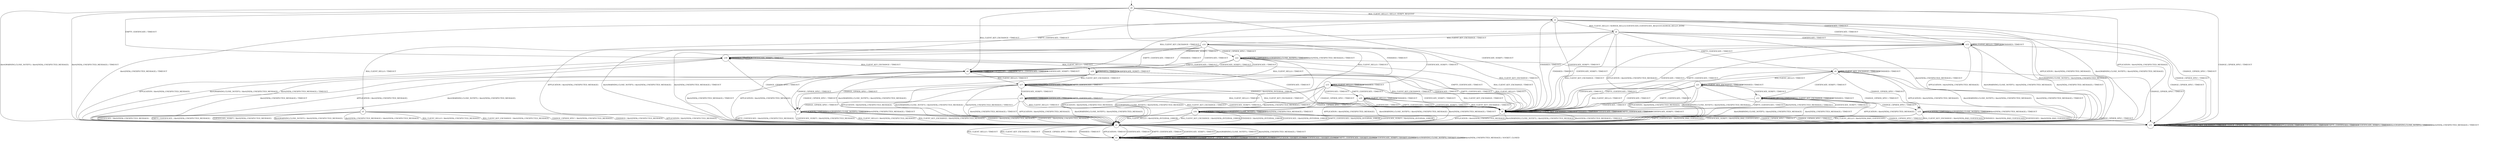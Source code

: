 digraph g {

	s0 [shape="circle" label="s0"];
	s1 [shape="circle" label="s1"];
	s2 [shape="circle" label="s2"];
	s3 [shape="circle" label="s3"];
	s4 [shape="circle" label="s4"];
	s5 [shape="circle" label="s5"];
	s6 [shape="circle" label="s6"];
	s7 [shape="circle" label="s7"];
	s8 [shape="circle" label="s8"];
	s9 [shape="circle" label="s9"];
	s10 [shape="circle" label="s10"];
	s11 [shape="circle" label="s11"];
	s12 [shape="circle" label="s12"];
	s13 [shape="circle" label="s13"];
	s14 [shape="circle" label="s14"];
	s15 [shape="circle" label="s15"];
	s16 [shape="circle" label="s16"];
	s17 [shape="circle" label="s17"];
	s18 [shape="circle" label="s18"];
	s19 [shape="circle" label="s19"];
	s20 [shape="circle" label="s20"];
	s21 [shape="circle" label="s21"];
	s22 [shape="circle" label="s22"];
	s23 [shape="circle" label="s23"];
	s0 -> s2 [label="RSA_CLIENT_HELLO / HELLO_VERIFY_REQUEST"];
	s0 -> s6 [label="RSA_CLIENT_KEY_EXCHANGE / TIMEOUT"];
	s0 -> s11 [label="CHANGE_CIPHER_SPEC / TIMEOUT"];
	s0 -> s8 [label="FINISHED / TIMEOUT"];
	s0 -> s1 [label="APPLICATION / Alert(FATAL,UNEXPECTED_MESSAGE)"];
	s0 -> s13 [label="CERTIFICATE / TIMEOUT"];
	s0 -> s18 [label="EMPTY_CERTIFICATE / TIMEOUT"];
	s0 -> s8 [label="CERTIFICATE_VERIFY / TIMEOUT"];
	s0 -> s1 [label="Alert(WARNING,CLOSE_NOTIFY) / Alert(FATAL,UNEXPECTED_MESSAGE)"];
	s0 -> s1 [label="Alert(FATAL,UNEXPECTED_MESSAGE) / TIMEOUT"];
	s1 -> s3 [label="RSA_CLIENT_HELLO / TIMEOUT"];
	s1 -> s3 [label="RSA_CLIENT_KEY_EXCHANGE / TIMEOUT"];
	s1 -> s3 [label="CHANGE_CIPHER_SPEC / TIMEOUT"];
	s1 -> s3 [label="FINISHED / TIMEOUT"];
	s1 -> s3 [label="APPLICATION / TIMEOUT"];
	s1 -> s3 [label="CERTIFICATE / TIMEOUT"];
	s1 -> s3 [label="EMPTY_CERTIFICATE / TIMEOUT"];
	s1 -> s3 [label="CERTIFICATE_VERIFY / TIMEOUT"];
	s1 -> s3 [label="Alert(WARNING,CLOSE_NOTIFY) / TIMEOUT"];
	s1 -> s3 [label="Alert(FATAL,UNEXPECTED_MESSAGE) / TIMEOUT"];
	s2 -> s4 [label="RSA_CLIENT_HELLO / SERVER_HELLO,CERTIFICATE,CERTIFICATE_REQUEST,SERVER_HELLO_DONE"];
	s2 -> s6 [label="RSA_CLIENT_KEY_EXCHANGE / TIMEOUT"];
	s2 -> s11 [label="CHANGE_CIPHER_SPEC / TIMEOUT"];
	s2 -> s8 [label="FINISHED / TIMEOUT"];
	s2 -> s1 [label="APPLICATION / Alert(FATAL,UNEXPECTED_MESSAGE)"];
	s2 -> s13 [label="CERTIFICATE / TIMEOUT"];
	s2 -> s18 [label="EMPTY_CERTIFICATE / TIMEOUT"];
	s2 -> s8 [label="CERTIFICATE_VERIFY / TIMEOUT"];
	s2 -> s1 [label="Alert(WARNING,CLOSE_NOTIFY) / Alert(FATAL,UNEXPECTED_MESSAGE)"];
	s2 -> s1 [label="Alert(FATAL,UNEXPECTED_MESSAGE) / TIMEOUT"];
	s3 -> s3 [label="RSA_CLIENT_HELLO / SOCKET_CLOSED"];
	s3 -> s3 [label="RSA_CLIENT_KEY_EXCHANGE / SOCKET_CLOSED"];
	s3 -> s3 [label="CHANGE_CIPHER_SPEC / SOCKET_CLOSED"];
	s3 -> s3 [label="FINISHED / SOCKET_CLOSED"];
	s3 -> s3 [label="APPLICATION / SOCKET_CLOSED"];
	s3 -> s3 [label="CERTIFICATE / SOCKET_CLOSED"];
	s3 -> s3 [label="EMPTY_CERTIFICATE / SOCKET_CLOSED"];
	s3 -> s3 [label="CERTIFICATE_VERIFY / SOCKET_CLOSED"];
	s3 -> s3 [label="Alert(WARNING,CLOSE_NOTIFY) / SOCKET_CLOSED"];
	s3 -> s3 [label="Alert(FATAL,UNEXPECTED_MESSAGE) / SOCKET_CLOSED"];
	s4 -> s5 [label="RSA_CLIENT_HELLO / TIMEOUT"];
	s4 -> s14 [label="RSA_CLIENT_KEY_EXCHANGE / TIMEOUT"];
	s4 -> s11 [label="CHANGE_CIPHER_SPEC / TIMEOUT"];
	s4 -> s8 [label="FINISHED / TIMEOUT"];
	s4 -> s1 [label="APPLICATION / Alert(FATAL,UNEXPECTED_MESSAGE)"];
	s4 -> s13 [label="CERTIFICATE / TIMEOUT"];
	s4 -> s9 [label="EMPTY_CERTIFICATE / TIMEOUT"];
	s4 -> s8 [label="CERTIFICATE_VERIFY / TIMEOUT"];
	s4 -> s1 [label="Alert(WARNING,CLOSE_NOTIFY) / Alert(FATAL,UNEXPECTED_MESSAGE)"];
	s4 -> s1 [label="Alert(FATAL,UNEXPECTED_MESSAGE) / TIMEOUT"];
	s5 -> s1 [label="RSA_CLIENT_HELLO / Alert(FATAL,UNEXPECTED_MESSAGE)"];
	s5 -> s1 [label="RSA_CLIENT_KEY_EXCHANGE / Alert(FATAL,UNEXPECTED_MESSAGE)"];
	s5 -> s1 [label="CHANGE_CIPHER_SPEC / Alert(FATAL,UNEXPECTED_MESSAGE)"];
	s5 -> s1 [label="FINISHED / Alert(FATAL,UNEXPECTED_MESSAGE)"];
	s5 -> s1 [label="APPLICATION / Alert(FATAL,UNEXPECTED_MESSAGE)"];
	s5 -> s1 [label="CERTIFICATE / Alert(FATAL,UNEXPECTED_MESSAGE)"];
	s5 -> s1 [label="EMPTY_CERTIFICATE / Alert(FATAL,UNEXPECTED_MESSAGE)"];
	s5 -> s1 [label="CERTIFICATE_VERIFY / Alert(FATAL,UNEXPECTED_MESSAGE)"];
	s5 -> s1 [label="Alert(WARNING,CLOSE_NOTIFY) / Alert(FATAL,UNEXPECTED_MESSAGE)"];
	s5 -> s1 [label="Alert(FATAL,UNEXPECTED_MESSAGE) / Alert(FATAL,UNEXPECTED_MESSAGE)"];
	s6 -> s17 [label="RSA_CLIENT_HELLO / TIMEOUT"];
	s6 -> s8 [label="RSA_CLIENT_KEY_EXCHANGE / TIMEOUT"];
	s6 -> s7 [label="CHANGE_CIPHER_SPEC / TIMEOUT"];
	s6 -> s6 [label="FINISHED / TIMEOUT"];
	s6 -> s1 [label="APPLICATION / Alert(FATAL,UNEXPECTED_MESSAGE)"];
	s6 -> s6 [label="CERTIFICATE / TIMEOUT"];
	s6 -> s6 [label="EMPTY_CERTIFICATE / TIMEOUT"];
	s6 -> s6 [label="CERTIFICATE_VERIFY / TIMEOUT"];
	s6 -> s1 [label="Alert(WARNING,CLOSE_NOTIFY) / Alert(FATAL,UNEXPECTED_MESSAGE)"];
	s6 -> s1 [label="Alert(FATAL,UNEXPECTED_MESSAGE) / TIMEOUT"];
	s7 -> s1 [label="RSA_CLIENT_HELLO / Alert(FATAL,UNEXPECTED_MESSAGE)"];
	s7 -> s1 [label="RSA_CLIENT_KEY_EXCHANGE / Alert(FATAL,UNEXPECTED_MESSAGE)"];
	s7 -> s11 [label="CHANGE_CIPHER_SPEC / TIMEOUT"];
	s7 -> s1 [label="FINISHED / Alert(FATAL,UNEXPECTED_MESSAGE)"];
	s7 -> s7 [label="APPLICATION / TIMEOUT"];
	s7 -> s1 [label="CERTIFICATE / Alert(FATAL,UNEXPECTED_MESSAGE)"];
	s7 -> s1 [label="EMPTY_CERTIFICATE / Alert(FATAL,UNEXPECTED_MESSAGE)"];
	s7 -> s1 [label="CERTIFICATE_VERIFY / Alert(FATAL,UNEXPECTED_MESSAGE)"];
	s7 -> s7 [label="Alert(WARNING,CLOSE_NOTIFY) / TIMEOUT"];
	s7 -> s7 [label="Alert(FATAL,UNEXPECTED_MESSAGE) / TIMEOUT"];
	s8 -> s8 [label="RSA_CLIENT_HELLO / TIMEOUT"];
	s8 -> s8 [label="RSA_CLIENT_KEY_EXCHANGE / TIMEOUT"];
	s8 -> s11 [label="CHANGE_CIPHER_SPEC / TIMEOUT"];
	s8 -> s8 [label="FINISHED / TIMEOUT"];
	s8 -> s1 [label="APPLICATION / Alert(FATAL,UNEXPECTED_MESSAGE)"];
	s8 -> s8 [label="CERTIFICATE / TIMEOUT"];
	s8 -> s8 [label="EMPTY_CERTIFICATE / TIMEOUT"];
	s8 -> s8 [label="CERTIFICATE_VERIFY / TIMEOUT"];
	s8 -> s1 [label="Alert(WARNING,CLOSE_NOTIFY) / Alert(FATAL,UNEXPECTED_MESSAGE)"];
	s8 -> s1 [label="Alert(FATAL,UNEXPECTED_MESSAGE) / TIMEOUT"];
	s9 -> s21 [label="RSA_CLIENT_HELLO / TIMEOUT"];
	s9 -> s9 [label="RSA_CLIENT_KEY_EXCHANGE / TIMEOUT"];
	s9 -> s10 [label="CHANGE_CIPHER_SPEC / TIMEOUT"];
	s9 -> s9 [label="FINISHED / TIMEOUT"];
	s9 -> s1 [label="APPLICATION / Alert(FATAL,UNEXPECTED_MESSAGE)"];
	s9 -> s8 [label="CERTIFICATE / TIMEOUT"];
	s9 -> s8 [label="EMPTY_CERTIFICATE / TIMEOUT"];
	s9 -> s12 [label="CERTIFICATE_VERIFY / TIMEOUT"];
	s9 -> s1 [label="Alert(WARNING,CLOSE_NOTIFY) / Alert(FATAL,UNEXPECTED_MESSAGE)"];
	s9 -> s1 [label="Alert(FATAL,UNEXPECTED_MESSAGE) / TIMEOUT"];
	s10 -> s1 [label="RSA_CLIENT_HELLO / Alert(FATAL,BAD_CERTIFICATE)"];
	s10 -> s1 [label="RSA_CLIENT_KEY_EXCHANGE / Alert(FATAL,BAD_CERTIFICATE)"];
	s10 -> s11 [label="CHANGE_CIPHER_SPEC / TIMEOUT"];
	s10 -> s1 [label="FINISHED / Alert(FATAL,BAD_CERTIFICATE)"];
	s10 -> s10 [label="APPLICATION / TIMEOUT"];
	s10 -> s1 [label="CERTIFICATE / Alert(FATAL,BAD_CERTIFICATE)"];
	s10 -> s1 [label="EMPTY_CERTIFICATE / Alert(FATAL,BAD_CERTIFICATE)"];
	s10 -> s1 [label="CERTIFICATE_VERIFY / Alert(FATAL,BAD_CERTIFICATE)"];
	s10 -> s10 [label="Alert(WARNING,CLOSE_NOTIFY) / TIMEOUT"];
	s10 -> s10 [label="Alert(FATAL,UNEXPECTED_MESSAGE) / TIMEOUT"];
	s11 -> s11 [label="RSA_CLIENT_HELLO / TIMEOUT"];
	s11 -> s11 [label="RSA_CLIENT_KEY_EXCHANGE / TIMEOUT"];
	s11 -> s11 [label="CHANGE_CIPHER_SPEC / TIMEOUT"];
	s11 -> s11 [label="FINISHED / TIMEOUT"];
	s11 -> s11 [label="APPLICATION / TIMEOUT"];
	s11 -> s11 [label="CERTIFICATE / TIMEOUT"];
	s11 -> s11 [label="EMPTY_CERTIFICATE / TIMEOUT"];
	s11 -> s11 [label="CERTIFICATE_VERIFY / TIMEOUT"];
	s11 -> s11 [label="Alert(WARNING,CLOSE_NOTIFY) / TIMEOUT"];
	s11 -> s11 [label="Alert(FATAL,UNEXPECTED_MESSAGE) / TIMEOUT"];
	s12 -> s12 [label="RSA_CLIENT_HELLO / TIMEOUT"];
	s12 -> s12 [label="RSA_CLIENT_KEY_EXCHANGE / TIMEOUT"];
	s12 -> s10 [label="CHANGE_CIPHER_SPEC / TIMEOUT"];
	s12 -> s12 [label="FINISHED / TIMEOUT"];
	s12 -> s1 [label="APPLICATION / Alert(FATAL,UNEXPECTED_MESSAGE)"];
	s12 -> s8 [label="CERTIFICATE / TIMEOUT"];
	s12 -> s8 [label="EMPTY_CERTIFICATE / TIMEOUT"];
	s12 -> s8 [label="CERTIFICATE_VERIFY / TIMEOUT"];
	s12 -> s1 [label="Alert(WARNING,CLOSE_NOTIFY) / Alert(FATAL,UNEXPECTED_MESSAGE)"];
	s12 -> s1 [label="Alert(FATAL,UNEXPECTED_MESSAGE) / TIMEOUT"];
	s13 -> s13 [label="RSA_CLIENT_HELLO / TIMEOUT"];
	s13 -> s8 [label="RSA_CLIENT_KEY_EXCHANGE / TIMEOUT"];
	s13 -> s11 [label="CHANGE_CIPHER_SPEC / TIMEOUT"];
	s13 -> s13 [label="FINISHED / TIMEOUT"];
	s13 -> s1 [label="APPLICATION / Alert(FATAL,UNEXPECTED_MESSAGE)"];
	s13 -> s8 [label="CERTIFICATE / TIMEOUT"];
	s13 -> s8 [label="EMPTY_CERTIFICATE / TIMEOUT"];
	s13 -> s18 [label="CERTIFICATE_VERIFY / TIMEOUT"];
	s13 -> s1 [label="Alert(WARNING,CLOSE_NOTIFY) / Alert(FATAL,UNEXPECTED_MESSAGE)"];
	s13 -> s1 [label="Alert(FATAL,UNEXPECTED_MESSAGE) / TIMEOUT"];
	s14 -> s17 [label="RSA_CLIENT_HELLO / TIMEOUT"];
	s14 -> s8 [label="RSA_CLIENT_KEY_EXCHANGE / TIMEOUT"];
	s14 -> s22 [label="CHANGE_CIPHER_SPEC / TIMEOUT"];
	s14 -> s6 [label="FINISHED / TIMEOUT"];
	s14 -> s1 [label="APPLICATION / Alert(FATAL,UNEXPECTED_MESSAGE)"];
	s14 -> s6 [label="CERTIFICATE / TIMEOUT"];
	s14 -> s6 [label="EMPTY_CERTIFICATE / TIMEOUT"];
	s14 -> s15 [label="CERTIFICATE_VERIFY / TIMEOUT"];
	s14 -> s1 [label="Alert(WARNING,CLOSE_NOTIFY) / Alert(FATAL,UNEXPECTED_MESSAGE)"];
	s14 -> s1 [label="Alert(FATAL,UNEXPECTED_MESSAGE) / TIMEOUT"];
	s15 -> s15 [label="RSA_CLIENT_HELLO / TIMEOUT"];
	s15 -> s8 [label="RSA_CLIENT_KEY_EXCHANGE / TIMEOUT"];
	s15 -> s16 [label="CHANGE_CIPHER_SPEC / TIMEOUT"];
	s15 -> s15 [label="FINISHED / TIMEOUT"];
	s15 -> s1 [label="APPLICATION / Alert(FATAL,UNEXPECTED_MESSAGE)"];
	s15 -> s20 [label="CERTIFICATE / TIMEOUT"];
	s15 -> s20 [label="EMPTY_CERTIFICATE / TIMEOUT"];
	s15 -> s8 [label="CERTIFICATE_VERIFY / TIMEOUT"];
	s15 -> s1 [label="Alert(WARNING,CLOSE_NOTIFY) / Alert(FATAL,UNEXPECTED_MESSAGE)"];
	s15 -> s1 [label="Alert(FATAL,UNEXPECTED_MESSAGE) / TIMEOUT"];
	s16 -> s1 [label="RSA_CLIENT_HELLO / Alert(FATAL,INTERNAL_ERROR)"];
	s16 -> s1 [label="RSA_CLIENT_KEY_EXCHANGE / Alert(FATAL,INTERNAL_ERROR)"];
	s16 -> s11 [label="CHANGE_CIPHER_SPEC / TIMEOUT"];
	s16 -> s1 [label="FINISHED / Alert(FATAL,INTERNAL_ERROR)"];
	s16 -> s16 [label="APPLICATION / TIMEOUT"];
	s16 -> s1 [label="CERTIFICATE / Alert(FATAL,INTERNAL_ERROR)"];
	s16 -> s1 [label="EMPTY_CERTIFICATE / Alert(FATAL,INTERNAL_ERROR)"];
	s16 -> s1 [label="CERTIFICATE_VERIFY / Alert(FATAL,INTERNAL_ERROR)"];
	s16 -> s16 [label="Alert(WARNING,CLOSE_NOTIFY) / TIMEOUT"];
	s16 -> s16 [label="Alert(FATAL,UNEXPECTED_MESSAGE) / TIMEOUT"];
	s17 -> s8 [label="RSA_CLIENT_HELLO / TIMEOUT"];
	s17 -> s8 [label="RSA_CLIENT_KEY_EXCHANGE / TIMEOUT"];
	s17 -> s7 [label="CHANGE_CIPHER_SPEC / TIMEOUT"];
	s17 -> s17 [label="FINISHED / TIMEOUT"];
	s17 -> s1 [label="APPLICATION / Alert(FATAL,UNEXPECTED_MESSAGE)"];
	s17 -> s17 [label="CERTIFICATE / TIMEOUT"];
	s17 -> s17 [label="EMPTY_CERTIFICATE / TIMEOUT"];
	s17 -> s23 [label="CERTIFICATE_VERIFY / TIMEOUT"];
	s17 -> s1 [label="Alert(WARNING,CLOSE_NOTIFY) / Alert(FATAL,UNEXPECTED_MESSAGE)"];
	s17 -> s1 [label="Alert(FATAL,UNEXPECTED_MESSAGE) / TIMEOUT"];
	s18 -> s19 [label="RSA_CLIENT_HELLO / TIMEOUT"];
	s18 -> s6 [label="RSA_CLIENT_KEY_EXCHANGE / TIMEOUT"];
	s18 -> s7 [label="CHANGE_CIPHER_SPEC / TIMEOUT"];
	s18 -> s18 [label="FINISHED / TIMEOUT"];
	s18 -> s1 [label="APPLICATION / Alert(FATAL,UNEXPECTED_MESSAGE)"];
	s18 -> s8 [label="CERTIFICATE / TIMEOUT"];
	s18 -> s8 [label="EMPTY_CERTIFICATE / TIMEOUT"];
	s18 -> s18 [label="CERTIFICATE_VERIFY / TIMEOUT"];
	s18 -> s1 [label="Alert(WARNING,CLOSE_NOTIFY) / Alert(FATAL,UNEXPECTED_MESSAGE)"];
	s18 -> s1 [label="Alert(FATAL,UNEXPECTED_MESSAGE) / TIMEOUT"];
	s19 -> s8 [label="RSA_CLIENT_HELLO / TIMEOUT"];
	s19 -> s17 [label="RSA_CLIENT_KEY_EXCHANGE / TIMEOUT"];
	s19 -> s7 [label="CHANGE_CIPHER_SPEC / TIMEOUT"];
	s19 -> s19 [label="FINISHED / TIMEOUT"];
	s19 -> s1 [label="APPLICATION / Alert(FATAL,UNEXPECTED_MESSAGE)"];
	s19 -> s8 [label="CERTIFICATE / TIMEOUT"];
	s19 -> s8 [label="EMPTY_CERTIFICATE / TIMEOUT"];
	s19 -> s19 [label="CERTIFICATE_VERIFY / TIMEOUT"];
	s19 -> s1 [label="Alert(WARNING,CLOSE_NOTIFY) / Alert(FATAL,UNEXPECTED_MESSAGE)"];
	s19 -> s1 [label="Alert(FATAL,UNEXPECTED_MESSAGE) / TIMEOUT"];
	s20 -> s20 [label="RSA_CLIENT_HELLO / TIMEOUT"];
	s20 -> s8 [label="RSA_CLIENT_KEY_EXCHANGE / TIMEOUT"];
	s20 -> s16 [label="CHANGE_CIPHER_SPEC / TIMEOUT"];
	s20 -> s20 [label="FINISHED / TIMEOUT"];
	s20 -> s1 [label="APPLICATION / Alert(FATAL,UNEXPECTED_MESSAGE)"];
	s20 -> s8 [label="CERTIFICATE / TIMEOUT"];
	s20 -> s8 [label="EMPTY_CERTIFICATE / TIMEOUT"];
	s20 -> s8 [label="CERTIFICATE_VERIFY / TIMEOUT"];
	s20 -> s1 [label="Alert(WARNING,CLOSE_NOTIFY) / Alert(FATAL,UNEXPECTED_MESSAGE)"];
	s20 -> s1 [label="Alert(FATAL,UNEXPECTED_MESSAGE) / TIMEOUT"];
	s21 -> s8 [label="RSA_CLIENT_HELLO / TIMEOUT"];
	s21 -> s21 [label="RSA_CLIENT_KEY_EXCHANGE / TIMEOUT"];
	s21 -> s10 [label="CHANGE_CIPHER_SPEC / TIMEOUT"];
	s21 -> s21 [label="FINISHED / TIMEOUT"];
	s21 -> s1 [label="APPLICATION / Alert(FATAL,UNEXPECTED_MESSAGE)"];
	s21 -> s8 [label="CERTIFICATE / TIMEOUT"];
	s21 -> s8 [label="EMPTY_CERTIFICATE / TIMEOUT"];
	s21 -> s12 [label="CERTIFICATE_VERIFY / TIMEOUT"];
	s21 -> s1 [label="Alert(WARNING,CLOSE_NOTIFY) / Alert(FATAL,UNEXPECTED_MESSAGE)"];
	s21 -> s1 [label="Alert(FATAL,UNEXPECTED_MESSAGE) / TIMEOUT"];
	s22 -> s17 [label="RSA_CLIENT_HELLO / TIMEOUT"];
	s22 -> s8 [label="RSA_CLIENT_KEY_EXCHANGE / TIMEOUT"];
	s22 -> s11 [label="CHANGE_CIPHER_SPEC / TIMEOUT"];
	s22 -> s1 [label="FINISHED / Alert(FATAL,INTERNAL_ERROR)"];
	s22 -> s22 [label="APPLICATION / TIMEOUT"];
	s22 -> s6 [label="CERTIFICATE / TIMEOUT"];
	s22 -> s6 [label="EMPTY_CERTIFICATE / TIMEOUT"];
	s22 -> s6 [label="CERTIFICATE_VERIFY / TIMEOUT"];
	s22 -> s22 [label="Alert(WARNING,CLOSE_NOTIFY) / TIMEOUT"];
	s22 -> s22 [label="Alert(FATAL,UNEXPECTED_MESSAGE) / TIMEOUT"];
	s23 -> s8 [label="RSA_CLIENT_HELLO / TIMEOUT"];
	s23 -> s8 [label="RSA_CLIENT_KEY_EXCHANGE / TIMEOUT"];
	s23 -> s7 [label="CHANGE_CIPHER_SPEC / TIMEOUT"];
	s23 -> s23 [label="FINISHED / TIMEOUT"];
	s23 -> s1 [label="APPLICATION / Alert(FATAL,UNEXPECTED_MESSAGE)"];
	s23 -> s23 [label="CERTIFICATE / TIMEOUT"];
	s23 -> s23 [label="EMPTY_CERTIFICATE / TIMEOUT"];
	s23 -> s8 [label="CERTIFICATE_VERIFY / TIMEOUT"];
	s23 -> s1 [label="Alert(WARNING,CLOSE_NOTIFY) / Alert(FATAL,UNEXPECTED_MESSAGE)"];
	s23 -> s1 [label="Alert(FATAL,UNEXPECTED_MESSAGE) / TIMEOUT"];

__start0 [label="" shape="none" width="0" height="0"];
__start0 -> s0;

}
